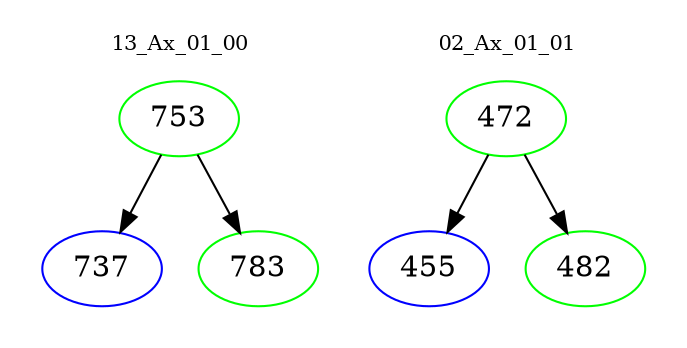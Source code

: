 digraph{
subgraph cluster_0 {
color = white
label = "13_Ax_01_00";
fontsize=10;
T0_753 [label="753", color="green"]
T0_753 -> T0_737 [color="black"]
T0_737 [label="737", color="blue"]
T0_753 -> T0_783 [color="black"]
T0_783 [label="783", color="green"]
}
subgraph cluster_1 {
color = white
label = "02_Ax_01_01";
fontsize=10;
T1_472 [label="472", color="green"]
T1_472 -> T1_455 [color="black"]
T1_455 [label="455", color="blue"]
T1_472 -> T1_482 [color="black"]
T1_482 [label="482", color="green"]
}
}
